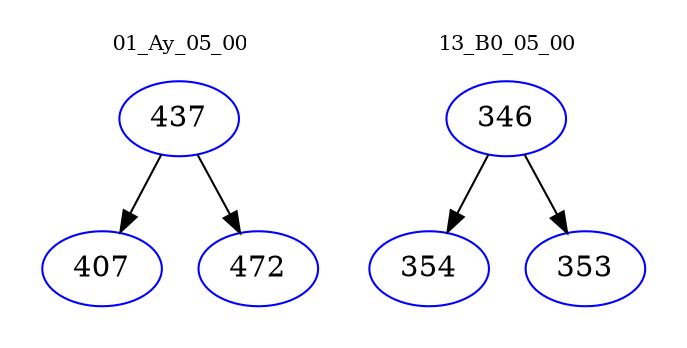digraph{
subgraph cluster_0 {
color = white
label = "01_Ay_05_00";
fontsize=10;
T0_437 [label="437", color="blue"]
T0_437 -> T0_407 [color="black"]
T0_407 [label="407", color="blue"]
T0_437 -> T0_472 [color="black"]
T0_472 [label="472", color="blue"]
}
subgraph cluster_1 {
color = white
label = "13_B0_05_00";
fontsize=10;
T1_346 [label="346", color="blue"]
T1_346 -> T1_354 [color="black"]
T1_354 [label="354", color="blue"]
T1_346 -> T1_353 [color="black"]
T1_353 [label="353", color="blue"]
}
}
